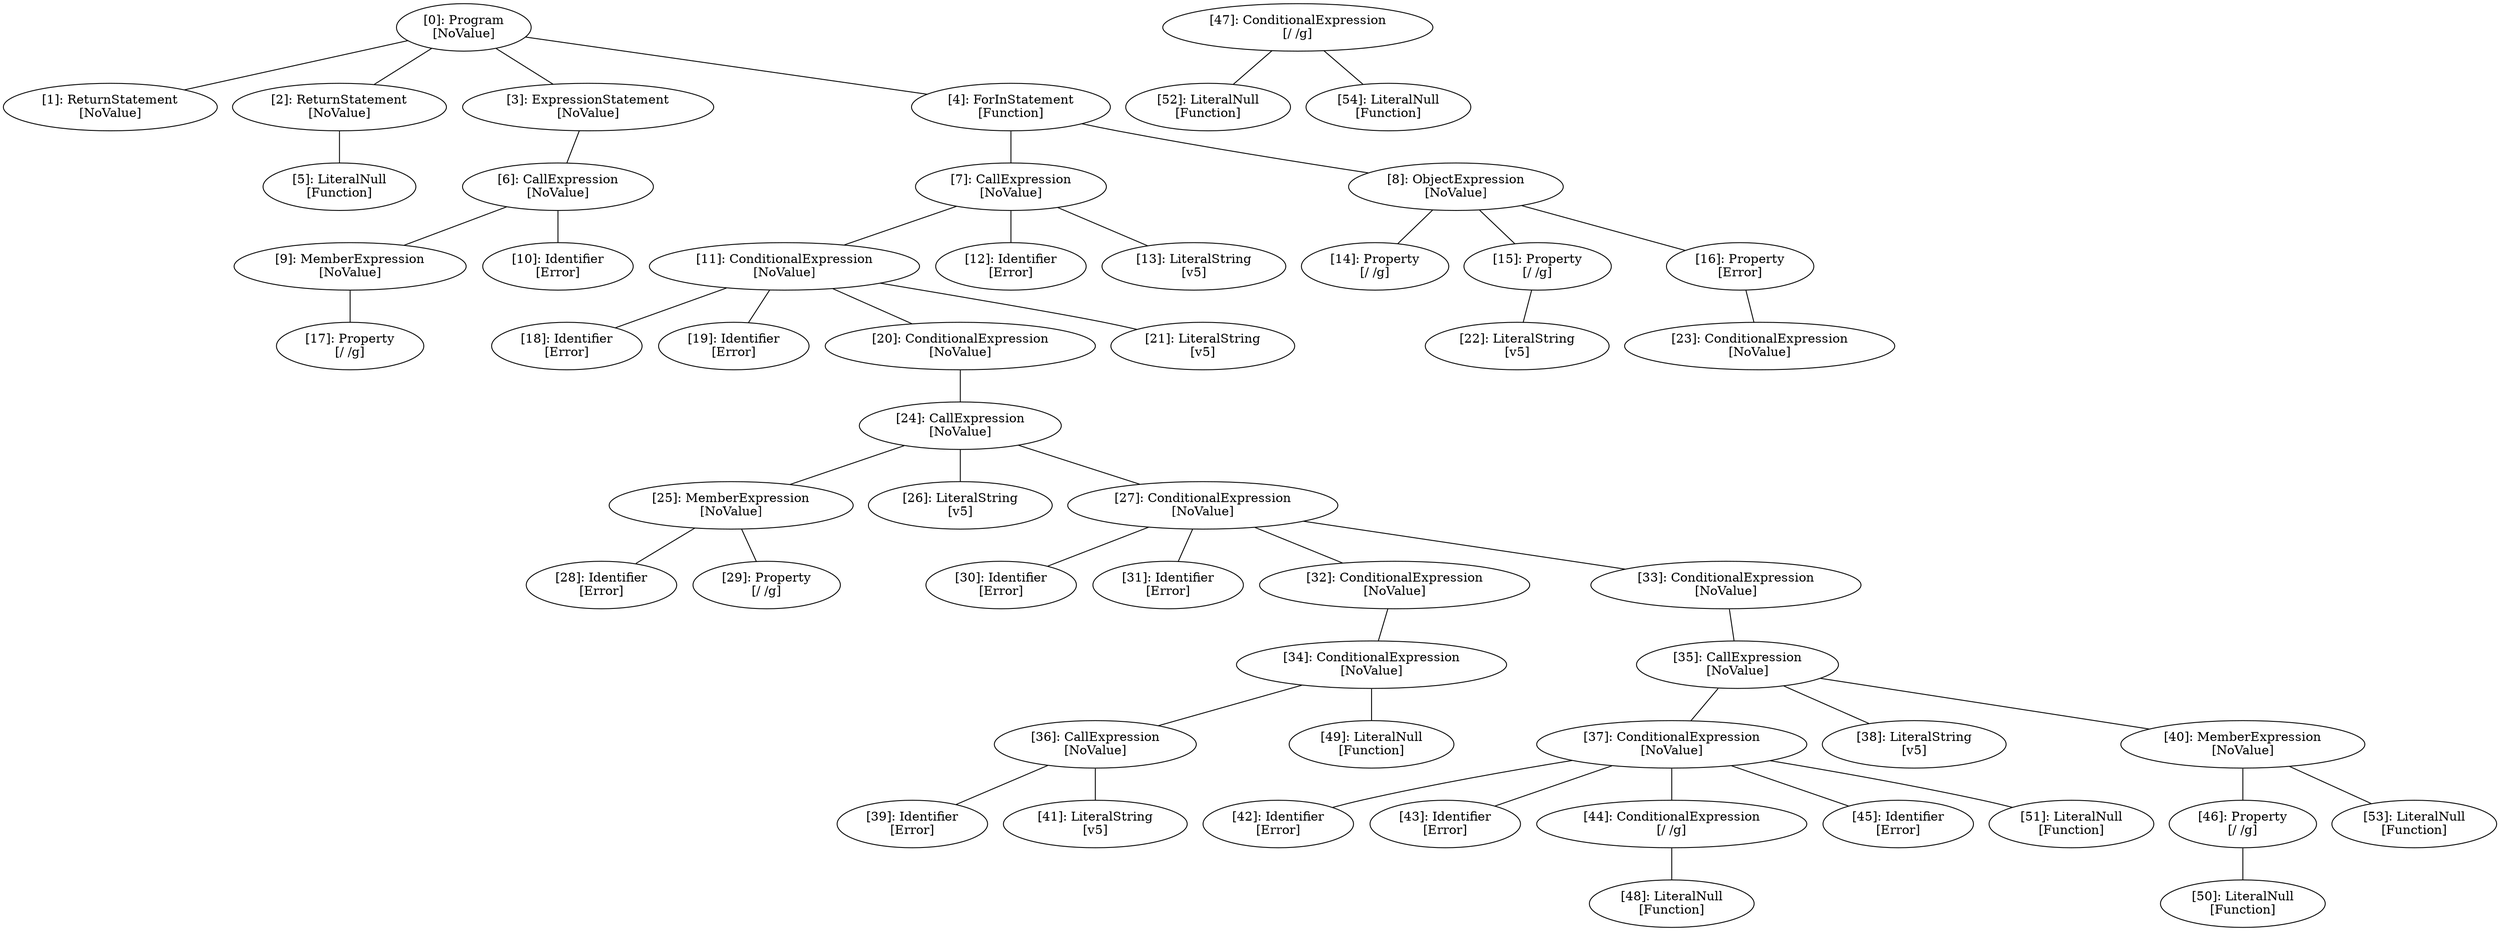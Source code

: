 // Result
graph {
	0 [label="[0]: Program
[NoValue]"]
	1 [label="[1]: ReturnStatement
[NoValue]"]
	2 [label="[2]: ReturnStatement
[NoValue]"]
	3 [label="[3]: ExpressionStatement
[NoValue]"]
	4 [label="[4]: ForInStatement
[Function]"]
	5 [label="[5]: LiteralNull
[Function]"]
	6 [label="[6]: CallExpression
[NoValue]"]
	7 [label="[7]: CallExpression
[NoValue]"]
	8 [label="[8]: ObjectExpression
[NoValue]"]
	9 [label="[9]: MemberExpression
[NoValue]"]
	10 [label="[10]: Identifier
[Error]"]
	11 [label="[11]: ConditionalExpression
[NoValue]"]
	12 [label="[12]: Identifier
[Error]"]
	13 [label="[13]: LiteralString
[v5]"]
	14 [label="[14]: Property
[/ /g]"]
	15 [label="[15]: Property
[/ /g]"]
	16 [label="[16]: Property
[Error]"]
	17 [label="[17]: Property
[/ /g]"]
	18 [label="[18]: Identifier
[Error]"]
	19 [label="[19]: Identifier
[Error]"]
	20 [label="[20]: ConditionalExpression
[NoValue]"]
	21 [label="[21]: LiteralString
[v5]"]
	22 [label="[22]: LiteralString
[v5]"]
	23 [label="[23]: ConditionalExpression
[NoValue]"]
	24 [label="[24]: CallExpression
[NoValue]"]
	25 [label="[25]: MemberExpression
[NoValue]"]
	26 [label="[26]: LiteralString
[v5]"]
	27 [label="[27]: ConditionalExpression
[NoValue]"]
	28 [label="[28]: Identifier
[Error]"]
	29 [label="[29]: Property
[/ /g]"]
	30 [label="[30]: Identifier
[Error]"]
	31 [label="[31]: Identifier
[Error]"]
	32 [label="[32]: ConditionalExpression
[NoValue]"]
	33 [label="[33]: ConditionalExpression
[NoValue]"]
	34 [label="[34]: ConditionalExpression
[NoValue]"]
	35 [label="[35]: CallExpression
[NoValue]"]
	36 [label="[36]: CallExpression
[NoValue]"]
	37 [label="[37]: ConditionalExpression
[NoValue]"]
	38 [label="[38]: LiteralString
[v5]"]
	39 [label="[39]: Identifier
[Error]"]
	40 [label="[40]: MemberExpression
[NoValue]"]
	41 [label="[41]: LiteralString
[v5]"]
	42 [label="[42]: Identifier
[Error]"]
	43 [label="[43]: Identifier
[Error]"]
	44 [label="[44]: ConditionalExpression
[/ /g]"]
	45 [label="[45]: Identifier
[Error]"]
	46 [label="[46]: Property
[/ /g]"]
	47 [label="[47]: ConditionalExpression
[/ /g]"]
	48 [label="[48]: LiteralNull
[Function]"]
	49 [label="[49]: LiteralNull
[Function]"]
	50 [label="[50]: LiteralNull
[Function]"]
	51 [label="[51]: LiteralNull
[Function]"]
	52 [label="[52]: LiteralNull
[Function]"]
	53 [label="[53]: LiteralNull
[Function]"]
	54 [label="[54]: LiteralNull
[Function]"]
	0 -- 1
	0 -- 2
	0 -- 3
	0 -- 4
	2 -- 5
	3 -- 6
	4 -- 7
	4 -- 8
	6 -- 9
	6 -- 10
	7 -- 11
	7 -- 12
	7 -- 13
	8 -- 14
	8 -- 15
	8 -- 16
	9 -- 17
	11 -- 18
	11 -- 19
	11 -- 20
	11 -- 21
	15 -- 22
	16 -- 23
	20 -- 24
	24 -- 25
	24 -- 26
	24 -- 27
	25 -- 28
	25 -- 29
	27 -- 30
	27 -- 31
	27 -- 32
	27 -- 33
	32 -- 34
	33 -- 35
	34 -- 36
	34 -- 49
	35 -- 37
	35 -- 38
	35 -- 40
	36 -- 39
	36 -- 41
	37 -- 42
	37 -- 43
	37 -- 44
	37 -- 45
	37 -- 51
	40 -- 46
	40 -- 53
	44 -- 48
	46 -- 50
	47 -- 52
	47 -- 54
}

